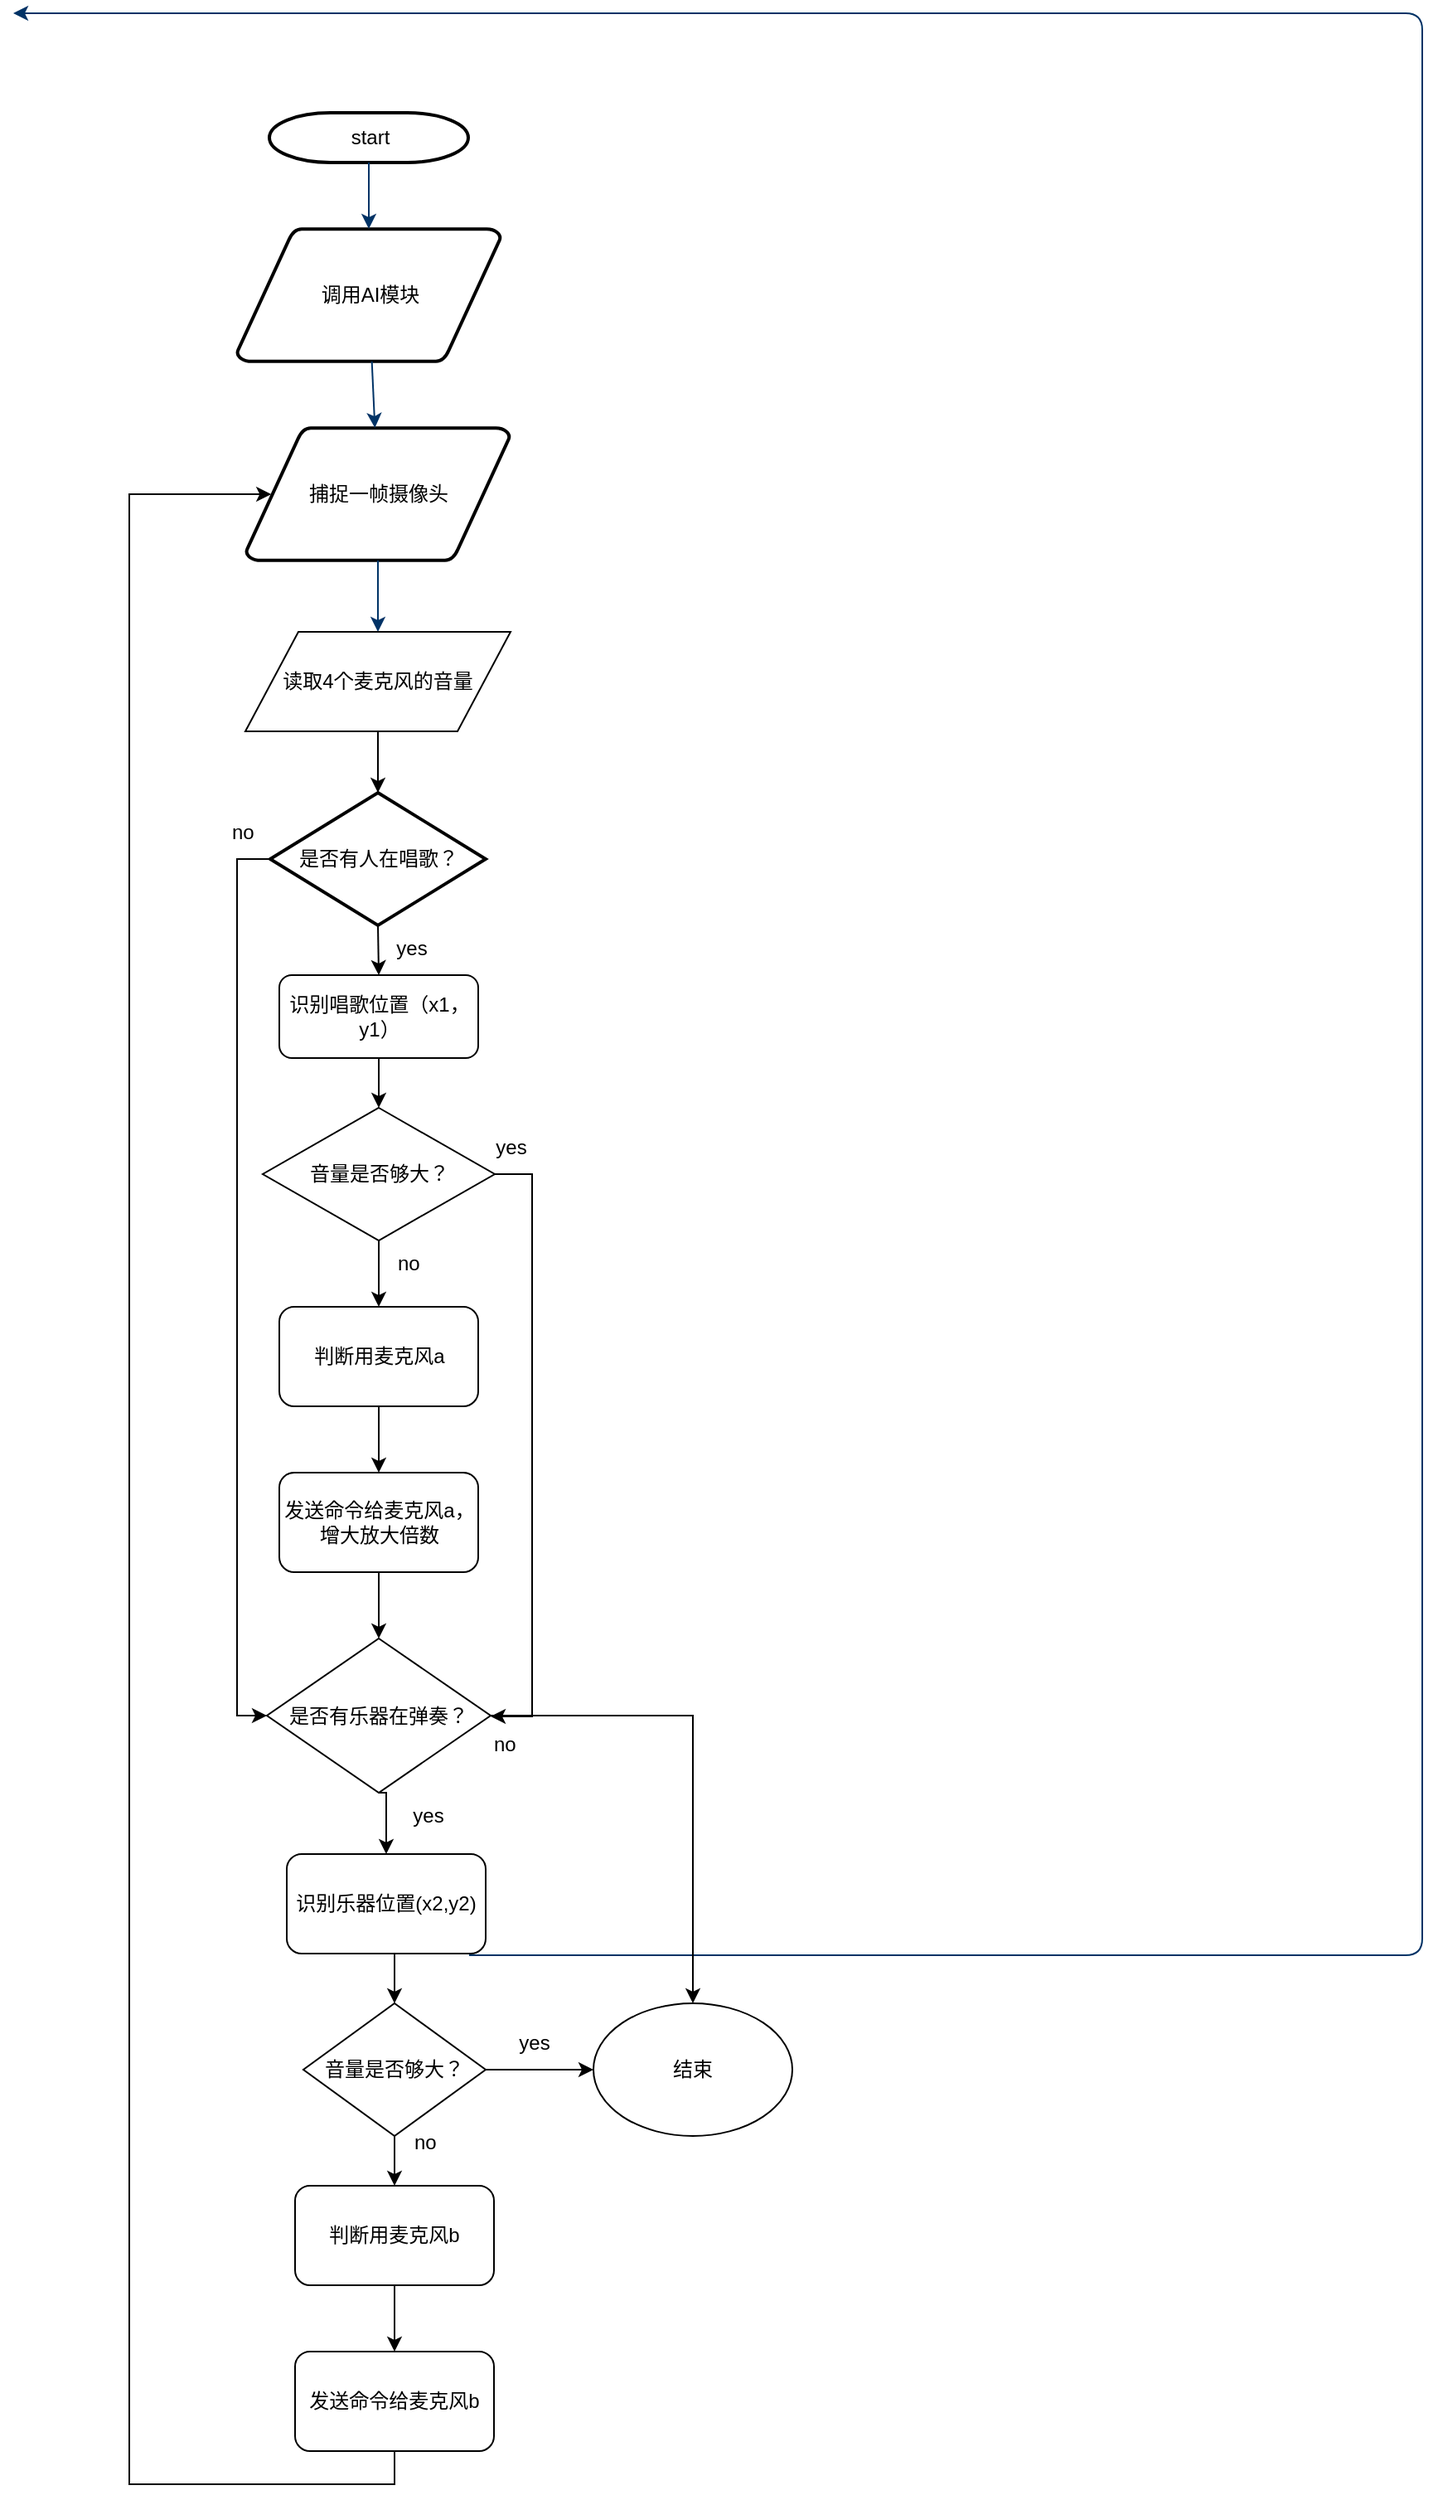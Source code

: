 <mxfile version="12.4.3" type="device" pages="1"><diagram id="6a731a19-8d31-9384-78a2-239565b7b9f0" name="Page-1"><mxGraphModel dx="942" dy="594" grid="1" gridSize="10" guides="1" tooltips="1" connect="1" arrows="1" fold="1" page="1" pageScale="1" pageWidth="1169" pageHeight="827" background="#ffffff" math="0" shadow="0"><root><mxCell id="0"/><mxCell id="1" parent="0"/><mxCell id="2" value="start" style="shape=mxgraph.flowchart.terminator;strokeWidth=2;gradientColor=none;gradientDirection=north;fontStyle=0;html=1;" parent="1" vertex="1"><mxGeometry x="254.5" y="60" width="120" height="30" as="geometry"/></mxCell><mxCell id="3" value="调用AI模块" style="shape=mxgraph.flowchart.data;strokeWidth=2;gradientColor=none;gradientDirection=north;fontStyle=0;html=1;" parent="1" vertex="1"><mxGeometry x="235" y="130" width="159" height="80" as="geometry"/></mxCell><mxCell id="5" value="捕捉一帧摄像头" style="shape=mxgraph.flowchart.data;strokeWidth=2;gradientColor=none;gradientDirection=north;fontStyle=0;html=1;" parent="1" vertex="1"><mxGeometry x="240.5" y="250" width="159" height="80" as="geometry"/></mxCell><mxCell id="U5RCuN5n3Ndw8pdQbxT1-99" style="edgeStyle=orthogonalEdgeStyle;rounded=0;orthogonalLoop=1;jettySize=auto;html=1;exitX=0.5;exitY=1;exitDx=0;exitDy=0;exitPerimeter=0;entryX=0.5;entryY=0;entryDx=0;entryDy=0;" edge="1" parent="1" source="6" target="U5RCuN5n3Ndw8pdQbxT1-59"><mxGeometry relative="1" as="geometry"/></mxCell><mxCell id="U5RCuN5n3Ndw8pdQbxT1-117" style="edgeStyle=orthogonalEdgeStyle;rounded=0;orthogonalLoop=1;jettySize=auto;html=1;exitX=0;exitY=0.5;exitDx=0;exitDy=0;exitPerimeter=0;entryX=0;entryY=0.5;entryDx=0;entryDy=0;" edge="1" parent="1" source="6" target="U5RCuN5n3Ndw8pdQbxT1-57"><mxGeometry relative="1" as="geometry"/></mxCell><mxCell id="6" value="是否有人在唱歌？" style="shape=mxgraph.flowchart.decision;strokeWidth=2;gradientColor=none;gradientDirection=north;fontStyle=0;html=1;" parent="1" vertex="1"><mxGeometry x="255" y="470" width="130" height="80" as="geometry"/></mxCell><mxCell id="7" style="fontStyle=1;strokeColor=#003366;strokeWidth=1;html=1;" parent="1" source="2" target="3" edge="1"><mxGeometry relative="1" as="geometry"/></mxCell><mxCell id="8" style="fontStyle=1;strokeColor=#003366;strokeWidth=1;html=1;" parent="1" source="3" target="5" edge="1"><mxGeometry relative="1" as="geometry"/></mxCell><mxCell id="9" style="entryX=0.5;entryY=0;fontStyle=1;strokeColor=#003366;strokeWidth=1;html=1;entryDx=0;entryDy=0;exitX=0.5;exitY=1;exitDx=0;exitDy=0;exitPerimeter=0;" parent="1" source="5" target="U5RCuN5n3Ndw8pdQbxT1-93" edge="1"><mxGeometry relative="1" as="geometry"/></mxCell><mxCell id="11" value="no" style="text;fontStyle=0;html=1;strokeColor=none;gradientColor=none;fillColor=none;strokeWidth=2;" parent="1" vertex="1"><mxGeometry x="330" y="740" width="40" height="26" as="geometry"/></mxCell><mxCell id="14" value="yes" style="text;fontStyle=0;html=1;strokeColor=none;gradientColor=none;fillColor=none;strokeWidth=2;align=center;" parent="1" vertex="1"><mxGeometry x="380" y="670" width="40" height="26" as="geometry"/></mxCell><mxCell id="45" value="" style="edgeStyle=elbowEdgeStyle;elbow=horizontal;exitX=1;exitY=0.5;exitPerimeter=0;entryX=0.905;entryY=0.5;entryPerimeter=0;fontStyle=1;strokeColor=#003366;strokeWidth=1;html=1;" parent="1" target="34" edge="1"><mxGeometry width="100" height="100" as="geometry"><mxPoint x="375" y="1171" as="sourcePoint"/><mxPoint x="100" as="targetPoint"/><Array as="points"><mxPoint x="950" y="1320"/></Array></mxGeometry></mxCell><mxCell id="U5RCuN5n3Ndw8pdQbxT1-88" style="edgeStyle=orthogonalEdgeStyle;rounded=0;orthogonalLoop=1;jettySize=auto;html=1;exitX=0.5;exitY=1;exitDx=0;exitDy=0;entryX=0.5;entryY=0;entryDx=0;entryDy=0;" edge="1" parent="1" source="U5RCuN5n3Ndw8pdQbxT1-57" target="U5RCuN5n3Ndw8pdQbxT1-62"><mxGeometry relative="1" as="geometry"><Array as="points"><mxPoint x="325" y="1073"/></Array></mxGeometry></mxCell><mxCell id="U5RCuN5n3Ndw8pdQbxT1-114" style="edgeStyle=orthogonalEdgeStyle;rounded=0;orthogonalLoop=1;jettySize=auto;html=1;exitX=1;exitY=0.5;exitDx=0;exitDy=0;entryX=0.5;entryY=0;entryDx=0;entryDy=0;" edge="1" parent="1" source="U5RCuN5n3Ndw8pdQbxT1-57" target="U5RCuN5n3Ndw8pdQbxT1-108"><mxGeometry relative="1" as="geometry"/></mxCell><mxCell id="U5RCuN5n3Ndw8pdQbxT1-57" value="是否有乐器在弹奏？" style="rhombus;whiteSpace=wrap;html=1;" vertex="1" parent="1"><mxGeometry x="253" y="980" width="135" height="93" as="geometry"/></mxCell><mxCell id="U5RCuN5n3Ndw8pdQbxT1-105" style="edgeStyle=orthogonalEdgeStyle;rounded=0;orthogonalLoop=1;jettySize=auto;html=1;exitX=0.5;exitY=1;exitDx=0;exitDy=0;entryX=0.5;entryY=0;entryDx=0;entryDy=0;" edge="1" parent="1" source="U5RCuN5n3Ndw8pdQbxT1-59" target="U5RCuN5n3Ndw8pdQbxT1-96"><mxGeometry relative="1" as="geometry"/></mxCell><mxCell id="U5RCuN5n3Ndw8pdQbxT1-59" value="识别唱歌位置（x1，y1）" style="rounded=1;whiteSpace=wrap;html=1;" vertex="1" parent="1"><mxGeometry x="260.5" y="580" width="120" height="50" as="geometry"/></mxCell><mxCell id="U5RCuN5n3Ndw8pdQbxT1-101" style="edgeStyle=orthogonalEdgeStyle;rounded=0;orthogonalLoop=1;jettySize=auto;html=1;exitX=0.5;exitY=1;exitDx=0;exitDy=0;entryX=0.5;entryY=0;entryDx=0;entryDy=0;" edge="1" parent="1" source="U5RCuN5n3Ndw8pdQbxT1-60" target="U5RCuN5n3Ndw8pdQbxT1-61"><mxGeometry relative="1" as="geometry"/></mxCell><mxCell id="U5RCuN5n3Ndw8pdQbxT1-60" value="判断用麦克风a" style="rounded=1;whiteSpace=wrap;html=1;" vertex="1" parent="1"><mxGeometry x="260.5" y="780" width="120" height="60" as="geometry"/></mxCell><mxCell id="U5RCuN5n3Ndw8pdQbxT1-86" style="edgeStyle=orthogonalEdgeStyle;rounded=0;orthogonalLoop=1;jettySize=auto;html=1;exitX=0.5;exitY=1;exitDx=0;exitDy=0;entryX=0.5;entryY=0;entryDx=0;entryDy=0;" edge="1" parent="1" source="U5RCuN5n3Ndw8pdQbxT1-61" target="U5RCuN5n3Ndw8pdQbxT1-57"><mxGeometry relative="1" as="geometry"/></mxCell><mxCell id="U5RCuN5n3Ndw8pdQbxT1-61" value="发送命令给麦克风a，增大放大倍数" style="rounded=1;whiteSpace=wrap;html=1;" vertex="1" parent="1"><mxGeometry x="260.5" y="880" width="120" height="60" as="geometry"/></mxCell><mxCell id="U5RCuN5n3Ndw8pdQbxT1-70" style="edgeStyle=orthogonalEdgeStyle;rounded=0;orthogonalLoop=1;jettySize=auto;html=1;exitX=0.5;exitY=1;exitDx=0;exitDy=0;entryX=0.5;entryY=0;entryDx=0;entryDy=0;" edge="1" parent="1" source="U5RCuN5n3Ndw8pdQbxT1-62" target="U5RCuN5n3Ndw8pdQbxT1-106"><mxGeometry relative="1" as="geometry"/></mxCell><mxCell id="U5RCuN5n3Ndw8pdQbxT1-62" value="识别乐器位置(x2,y2)" style="rounded=1;whiteSpace=wrap;html=1;" vertex="1" parent="1"><mxGeometry x="265" y="1110" width="120" height="60" as="geometry"/></mxCell><mxCell id="U5RCuN5n3Ndw8pdQbxT1-71" style="edgeStyle=orthogonalEdgeStyle;rounded=0;orthogonalLoop=1;jettySize=auto;html=1;exitX=0.5;exitY=1;exitDx=0;exitDy=0;entryX=0.5;entryY=0;entryDx=0;entryDy=0;" edge="1" parent="1" source="U5RCuN5n3Ndw8pdQbxT1-67" target="U5RCuN5n3Ndw8pdQbxT1-68"><mxGeometry relative="1" as="geometry"/></mxCell><mxCell id="U5RCuN5n3Ndw8pdQbxT1-67" value="判断用麦克风b" style="rounded=1;whiteSpace=wrap;html=1;" vertex="1" parent="1"><mxGeometry x="270" y="1310" width="120" height="60" as="geometry"/></mxCell><mxCell id="U5RCuN5n3Ndw8pdQbxT1-92" style="edgeStyle=orthogonalEdgeStyle;rounded=0;orthogonalLoop=1;jettySize=auto;html=1;exitX=0.5;exitY=1;exitDx=0;exitDy=0;entryX=0.095;entryY=0.5;entryDx=0;entryDy=0;entryPerimeter=0;" edge="1" parent="1" source="U5RCuN5n3Ndw8pdQbxT1-68" target="5"><mxGeometry relative="1" as="geometry"><mxPoint x="331" y="1535" as="targetPoint"/><Array as="points"><mxPoint x="330" y="1490"/><mxPoint x="170" y="1490"/><mxPoint x="170" y="290"/></Array></mxGeometry></mxCell><mxCell id="U5RCuN5n3Ndw8pdQbxT1-68" value="发送命令给麦克风b" style="rounded=1;whiteSpace=wrap;html=1;" vertex="1" parent="1"><mxGeometry x="270" y="1410" width="120" height="60" as="geometry"/></mxCell><mxCell id="U5RCuN5n3Ndw8pdQbxT1-95" style="edgeStyle=orthogonalEdgeStyle;rounded=0;orthogonalLoop=1;jettySize=auto;html=1;exitX=0.5;exitY=1;exitDx=0;exitDy=0;entryX=0.5;entryY=0;entryDx=0;entryDy=0;entryPerimeter=0;" edge="1" parent="1" source="U5RCuN5n3Ndw8pdQbxT1-93" target="6"><mxGeometry relative="1" as="geometry"><mxPoint x="400" y="420" as="targetPoint"/></mxGeometry></mxCell><mxCell id="U5RCuN5n3Ndw8pdQbxT1-93" value="读取4个麦克风的音量" style="shape=parallelogram;perimeter=parallelogramPerimeter;whiteSpace=wrap;html=1;" vertex="1" parent="1"><mxGeometry x="240" y="373" width="160" height="60" as="geometry"/></mxCell><mxCell id="U5RCuN5n3Ndw8pdQbxT1-103" style="edgeStyle=orthogonalEdgeStyle;rounded=0;orthogonalLoop=1;jettySize=auto;html=1;exitX=1;exitY=0.5;exitDx=0;exitDy=0;" edge="1" parent="1" source="U5RCuN5n3Ndw8pdQbxT1-96"><mxGeometry relative="1" as="geometry"><mxPoint x="388" y="1027" as="targetPoint"/><Array as="points"><mxPoint x="413" y="700"/><mxPoint x="413" y="1027"/></Array></mxGeometry></mxCell><mxCell id="U5RCuN5n3Ndw8pdQbxT1-104" style="edgeStyle=orthogonalEdgeStyle;rounded=0;orthogonalLoop=1;jettySize=auto;html=1;exitX=0.5;exitY=1;exitDx=0;exitDy=0;entryX=0.5;entryY=0;entryDx=0;entryDy=0;" edge="1" parent="1" source="U5RCuN5n3Ndw8pdQbxT1-96" target="U5RCuN5n3Ndw8pdQbxT1-60"><mxGeometry relative="1" as="geometry"/></mxCell><mxCell id="U5RCuN5n3Ndw8pdQbxT1-96" value="音量是否够大？" style="rhombus;whiteSpace=wrap;html=1;" vertex="1" parent="1"><mxGeometry x="250.5" y="660" width="140" height="80" as="geometry"/></mxCell><mxCell id="U5RCuN5n3Ndw8pdQbxT1-107" style="edgeStyle=orthogonalEdgeStyle;rounded=0;orthogonalLoop=1;jettySize=auto;html=1;exitX=0.5;exitY=1;exitDx=0;exitDy=0;entryX=0.5;entryY=0;entryDx=0;entryDy=0;" edge="1" parent="1" source="U5RCuN5n3Ndw8pdQbxT1-106" target="U5RCuN5n3Ndw8pdQbxT1-67"><mxGeometry relative="1" as="geometry"/></mxCell><mxCell id="U5RCuN5n3Ndw8pdQbxT1-109" style="edgeStyle=orthogonalEdgeStyle;rounded=0;orthogonalLoop=1;jettySize=auto;html=1;exitX=1;exitY=0.5;exitDx=0;exitDy=0;entryX=0;entryY=0.5;entryDx=0;entryDy=0;" edge="1" parent="1" source="U5RCuN5n3Ndw8pdQbxT1-106" target="U5RCuN5n3Ndw8pdQbxT1-108"><mxGeometry relative="1" as="geometry"/></mxCell><mxCell id="U5RCuN5n3Ndw8pdQbxT1-106" value="音量是否够大？" style="rhombus;whiteSpace=wrap;html=1;" vertex="1" parent="1"><mxGeometry x="275" y="1200" width="110" height="80" as="geometry"/></mxCell><mxCell id="U5RCuN5n3Ndw8pdQbxT1-108" value="结束" style="ellipse;whiteSpace=wrap;html=1;" vertex="1" parent="1"><mxGeometry x="450" y="1200" width="120" height="80" as="geometry"/></mxCell><mxCell id="U5RCuN5n3Ndw8pdQbxT1-110" value="no" style="text;fontStyle=0;html=1;strokeColor=none;gradientColor=none;fillColor=none;strokeWidth=2;" vertex="1" parent="1"><mxGeometry x="340" y="1270" width="40" height="26" as="geometry"/></mxCell><mxCell id="U5RCuN5n3Ndw8pdQbxT1-111" value="yes" style="text;fontStyle=0;html=1;strokeColor=none;gradientColor=none;fillColor=none;strokeWidth=2;align=center;" vertex="1" parent="1"><mxGeometry x="394" y="1210" width="40" height="26" as="geometry"/></mxCell><mxCell id="U5RCuN5n3Ndw8pdQbxT1-112" value="no" style="text;fontStyle=0;html=1;strokeColor=none;gradientColor=none;fillColor=none;strokeWidth=2;" vertex="1" parent="1"><mxGeometry x="388" y="1030" width="40" height="20" as="geometry"/></mxCell><mxCell id="U5RCuN5n3Ndw8pdQbxT1-113" value="yes" style="text;fontStyle=0;html=1;strokeColor=none;gradientColor=none;fillColor=none;strokeWidth=2;align=center;" vertex="1" parent="1"><mxGeometry x="330" y="1073" width="40" height="26" as="geometry"/></mxCell><mxCell id="U5RCuN5n3Ndw8pdQbxT1-118" value="yes" style="text;fontStyle=0;html=1;strokeColor=none;gradientColor=none;fillColor=none;strokeWidth=2;align=center;" vertex="1" parent="1"><mxGeometry x="320" y="550" width="40" height="26" as="geometry"/></mxCell><mxCell id="U5RCuN5n3Ndw8pdQbxT1-119" value="no" style="text;fontStyle=0;html=1;strokeColor=none;gradientColor=none;fillColor=none;strokeWidth=2;" vertex="1" parent="1"><mxGeometry x="230" y="480" width="40" height="26" as="geometry"/></mxCell></root></mxGraphModel></diagram></mxfile>